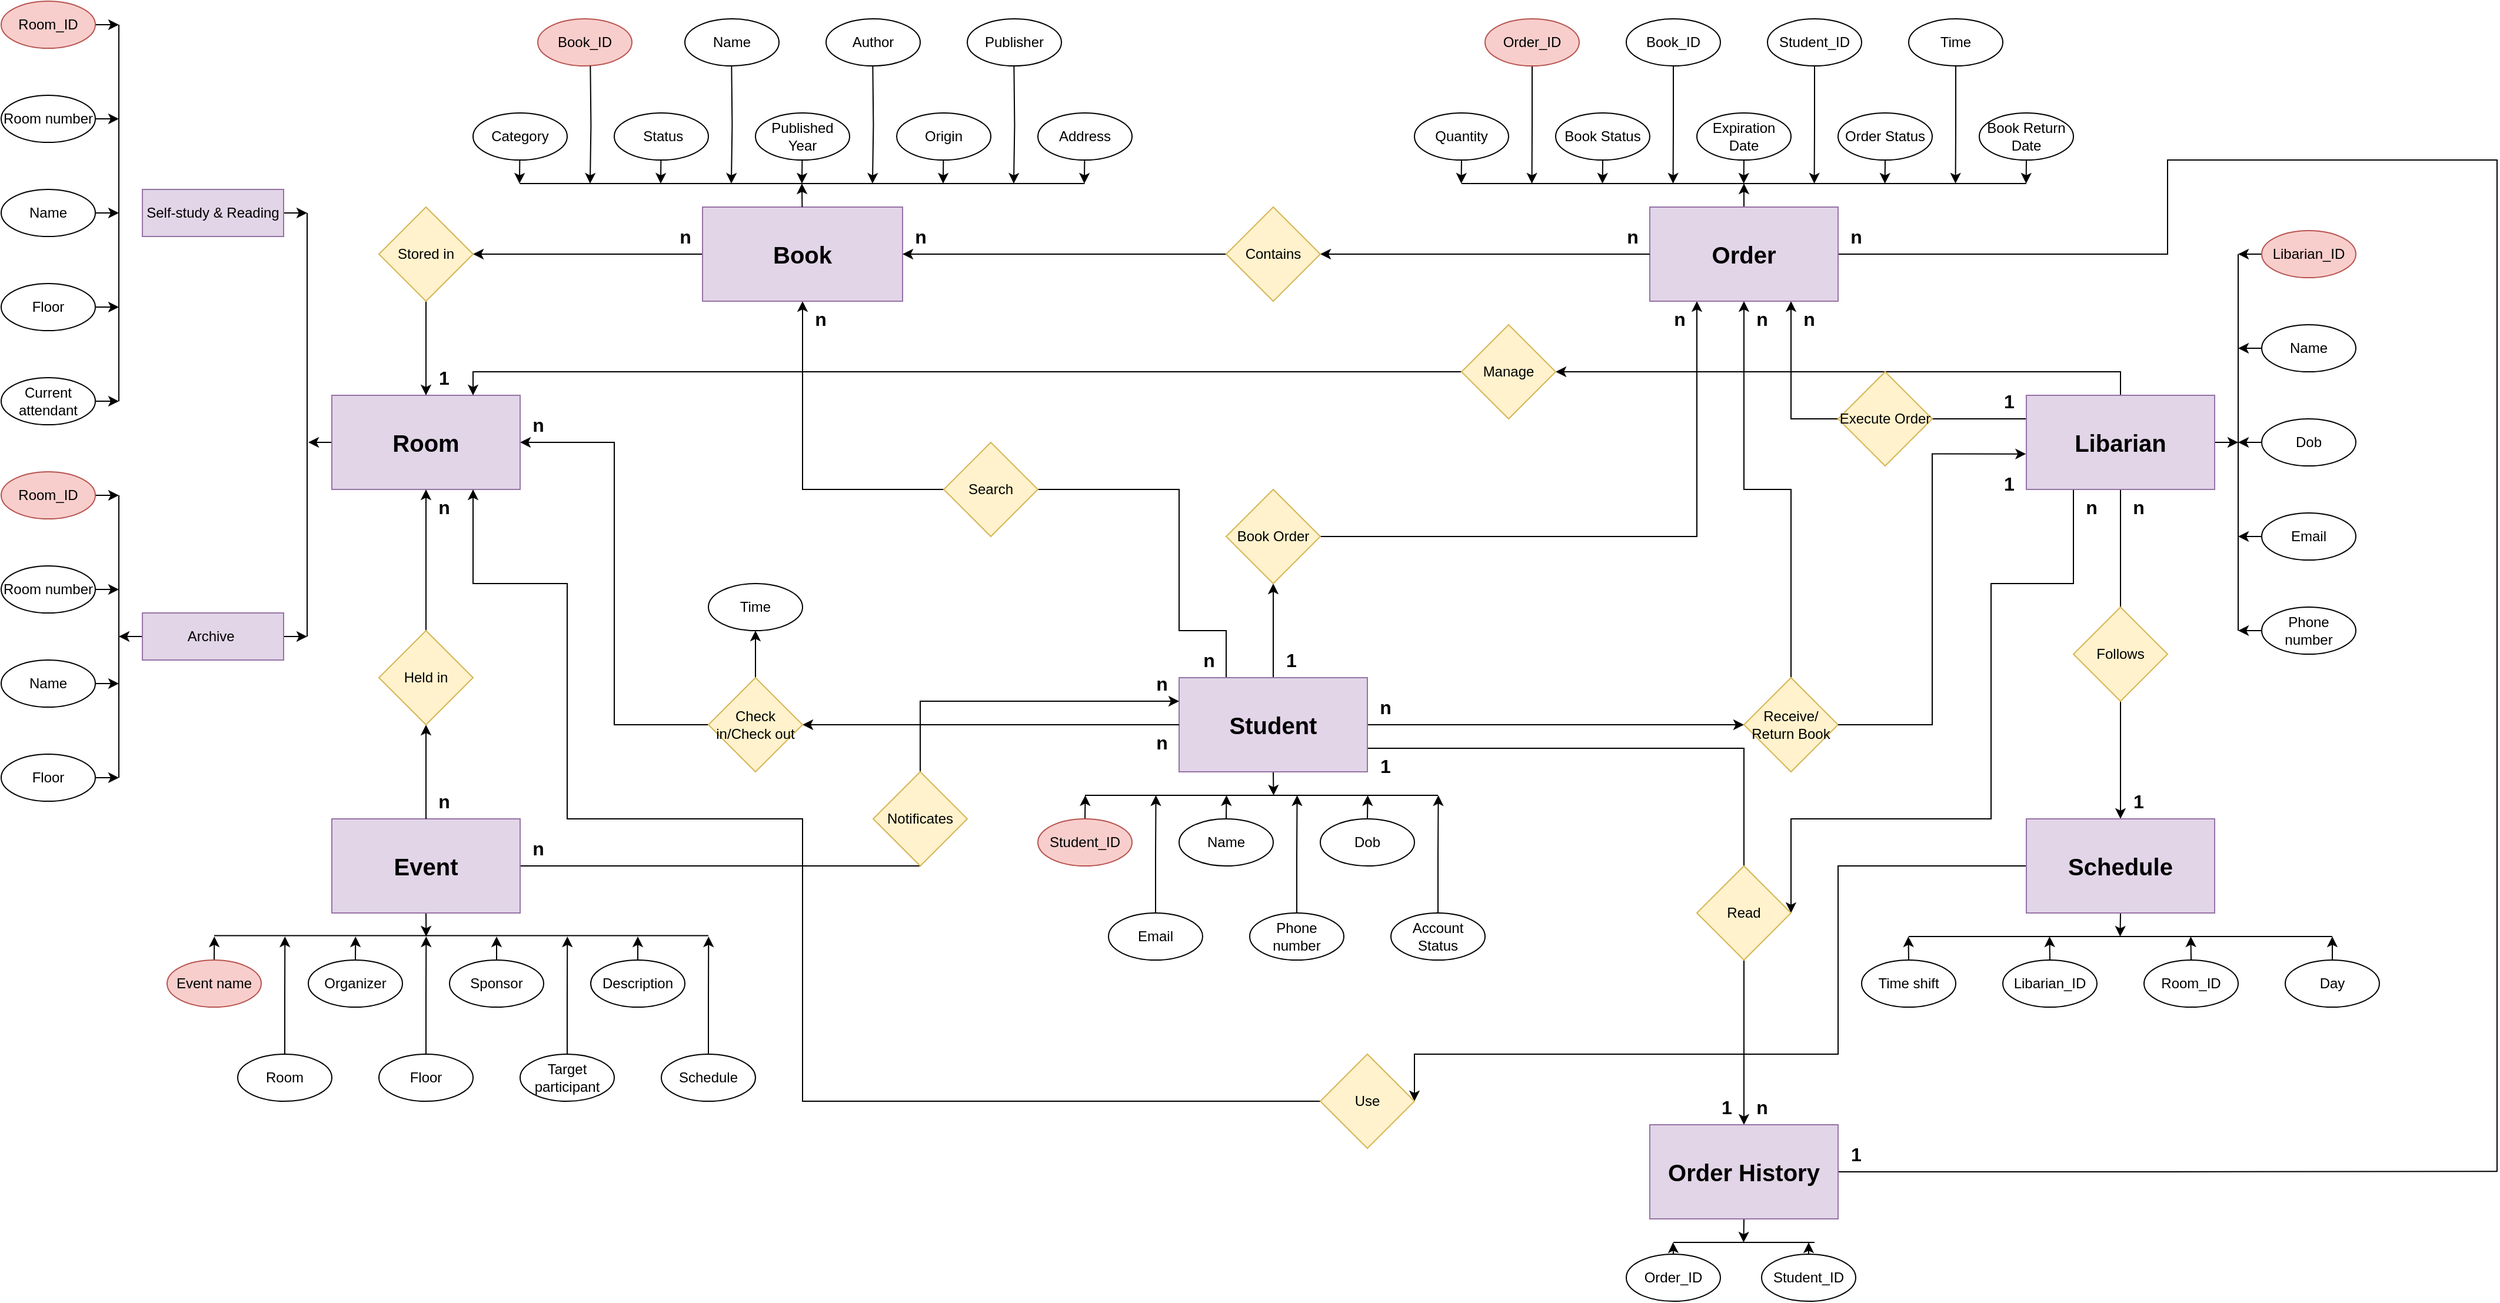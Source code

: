 <mxfile version="24.3.1" type="github">
  <diagram id="R2lEEEUBdFMjLlhIrx00" name="Page-1">
    <mxGraphModel dx="1885" dy="1611" grid="1" gridSize="10" guides="1" tooltips="1" connect="1" arrows="1" fold="1" page="1" pageScale="1" pageWidth="850" pageHeight="1100" math="0" shadow="0" extFonts="Permanent Marker^https://fonts.googleapis.com/css?family=Permanent+Marker">
      <root>
        <mxCell id="0" />
        <mxCell id="1" parent="0" />
        <mxCell id="fHZ4egSgoJ2Gnob8rH2M-85" style="edgeStyle=orthogonalEdgeStyle;rounded=0;orthogonalLoop=1;jettySize=auto;html=1;exitX=0;exitY=0.5;exitDx=0;exitDy=0;entryX=1;entryY=0.5;entryDx=0;entryDy=0;" parent="1" source="fHZ4egSgoJ2Gnob8rH2M-86" target="fHZ4egSgoJ2Gnob8rH2M-6" edge="1">
          <mxGeometry relative="1" as="geometry" />
        </mxCell>
        <mxCell id="nPannfwYDDtQcJ3ThzXa-50" style="edgeStyle=orthogonalEdgeStyle;rounded=0;orthogonalLoop=1;jettySize=auto;html=1;exitX=0.5;exitY=1;exitDx=0;exitDy=0;" parent="1" source="fHZ4egSgoJ2Gnob8rH2M-2" edge="1">
          <mxGeometry relative="1" as="geometry">
            <mxPoint x="240.286" y="540.0" as="targetPoint" />
          </mxGeometry>
        </mxCell>
        <mxCell id="nPannfwYDDtQcJ3ThzXa-118" style="edgeStyle=orthogonalEdgeStyle;rounded=0;orthogonalLoop=1;jettySize=auto;html=1;exitX=0.5;exitY=0;exitDx=0;exitDy=0;entryX=0.5;entryY=1;entryDx=0;entryDy=0;" parent="1" source="fHZ4egSgoJ2Gnob8rH2M-2" target="fHZ4egSgoJ2Gnob8rH2M-61" edge="1">
          <mxGeometry relative="1" as="geometry" />
        </mxCell>
        <mxCell id="nPannfwYDDtQcJ3ThzXa-122" style="edgeStyle=orthogonalEdgeStyle;rounded=0;orthogonalLoop=1;jettySize=auto;html=1;exitX=1;exitY=0.5;exitDx=0;exitDy=0;entryX=0;entryY=0.5;entryDx=0;entryDy=0;" parent="1" source="fHZ4egSgoJ2Gnob8rH2M-2" target="fHZ4egSgoJ2Gnob8rH2M-80" edge="1">
          <mxGeometry relative="1" as="geometry" />
        </mxCell>
        <mxCell id="nPannfwYDDtQcJ3ThzXa-128" style="edgeStyle=orthogonalEdgeStyle;rounded=0;orthogonalLoop=1;jettySize=auto;html=1;exitX=0.25;exitY=0;exitDx=0;exitDy=0;entryX=0.5;entryY=1;entryDx=0;entryDy=0;" parent="1" source="fHZ4egSgoJ2Gnob8rH2M-2" target="fHZ4egSgoJ2Gnob8rH2M-3" edge="1">
          <mxGeometry relative="1" as="geometry">
            <Array as="points">
              <mxPoint x="200" y="400" />
              <mxPoint x="160" y="400" />
              <mxPoint x="160" y="280" />
              <mxPoint x="-160" y="280" />
            </Array>
          </mxGeometry>
        </mxCell>
        <mxCell id="nPannfwYDDtQcJ3ThzXa-148" style="edgeStyle=orthogonalEdgeStyle;rounded=0;orthogonalLoop=1;jettySize=auto;html=1;exitX=1;exitY=0.75;exitDx=0;exitDy=0;entryX=0.5;entryY=0;entryDx=0;entryDy=0;" parent="1" source="fHZ4egSgoJ2Gnob8rH2M-2" target="nPannfwYDDtQcJ3ThzXa-130" edge="1">
          <mxGeometry relative="1" as="geometry" />
        </mxCell>
        <mxCell id="fHZ4egSgoJ2Gnob8rH2M-2" value="&lt;b&gt;&lt;font style=&quot;font-size: 20px;&quot;&gt;Student&lt;/font&gt;&lt;/b&gt;" style="rounded=0;whiteSpace=wrap;html=1;fillColor=#e1d5e7;strokeColor=#9673a6;" parent="1" vertex="1">
          <mxGeometry x="160" y="440" width="160" height="80" as="geometry" />
        </mxCell>
        <mxCell id="nPannfwYDDtQcJ3ThzXa-74" style="edgeStyle=orthogonalEdgeStyle;rounded=0;orthogonalLoop=1;jettySize=auto;html=1;exitX=0;exitY=0.5;exitDx=0;exitDy=0;entryX=1;entryY=0.5;entryDx=0;entryDy=0;" parent="1" source="fHZ4egSgoJ2Gnob8rH2M-3" target="fHZ4egSgoJ2Gnob8rH2M-96" edge="1">
          <mxGeometry relative="1" as="geometry" />
        </mxCell>
        <mxCell id="fHZ4egSgoJ2Gnob8rH2M-3" value="&lt;font style=&quot;font-size: 20px;&quot;&gt;&lt;b&gt;Book&lt;/b&gt;&lt;/font&gt;" style="rounded=0;whiteSpace=wrap;html=1;fillColor=#e1d5e7;strokeColor=#9673a6;" parent="1" vertex="1">
          <mxGeometry x="-245" y="40" width="170" height="80" as="geometry" />
        </mxCell>
        <mxCell id="nPannfwYDDtQcJ3ThzXa-51" style="edgeStyle=orthogonalEdgeStyle;rounded=0;orthogonalLoop=1;jettySize=auto;html=1;exitX=0;exitY=0.25;exitDx=0;exitDy=0;entryX=0.75;entryY=1;entryDx=0;entryDy=0;" parent="1" source="fHZ4egSgoJ2Gnob8rH2M-4" target="fHZ4egSgoJ2Gnob8rH2M-63" edge="1">
          <mxGeometry relative="1" as="geometry" />
        </mxCell>
        <mxCell id="nPannfwYDDtQcJ3ThzXa-60" style="edgeStyle=orthogonalEdgeStyle;rounded=0;orthogonalLoop=1;jettySize=auto;html=1;exitX=1;exitY=0.5;exitDx=0;exitDy=0;" parent="1" source="fHZ4egSgoJ2Gnob8rH2M-4" edge="1">
          <mxGeometry relative="1" as="geometry">
            <mxPoint x="1060" y="240.333" as="targetPoint" />
          </mxGeometry>
        </mxCell>
        <mxCell id="nPannfwYDDtQcJ3ThzXa-61" style="edgeStyle=orthogonalEdgeStyle;rounded=0;orthogonalLoop=1;jettySize=auto;html=1;exitX=0.5;exitY=1;exitDx=0;exitDy=0;entryX=0.5;entryY=0;entryDx=0;entryDy=0;" parent="1" source="fHZ4egSgoJ2Gnob8rH2M-4" target="fHZ4egSgoJ2Gnob8rH2M-45" edge="1">
          <mxGeometry relative="1" as="geometry" />
        </mxCell>
        <mxCell id="nPannfwYDDtQcJ3ThzXa-149" style="edgeStyle=orthogonalEdgeStyle;rounded=0;orthogonalLoop=1;jettySize=auto;html=1;exitX=0.25;exitY=1;exitDx=0;exitDy=0;entryX=1;entryY=0.5;entryDx=0;entryDy=0;" parent="1" source="fHZ4egSgoJ2Gnob8rH2M-4" target="nPannfwYDDtQcJ3ThzXa-140" edge="1">
          <mxGeometry relative="1" as="geometry">
            <Array as="points">
              <mxPoint x="920" y="360" />
              <mxPoint x="850" y="360" />
              <mxPoint x="850" y="560" />
              <mxPoint x="680" y="560" />
            </Array>
          </mxGeometry>
        </mxCell>
        <mxCell id="SuDXE0bsGYJkUEQpSy4k-29" style="edgeStyle=orthogonalEdgeStyle;rounded=0;orthogonalLoop=1;jettySize=auto;html=1;exitX=0.5;exitY=0;exitDx=0;exitDy=0;entryX=1;entryY=0.5;entryDx=0;entryDy=0;" edge="1" parent="1" source="fHZ4egSgoJ2Gnob8rH2M-4" target="SuDXE0bsGYJkUEQpSy4k-24">
          <mxGeometry relative="1" as="geometry" />
        </mxCell>
        <mxCell id="fHZ4egSgoJ2Gnob8rH2M-4" value="&lt;b&gt;&lt;font style=&quot;font-size: 20px;&quot;&gt;Libarian&lt;/font&gt;&lt;/b&gt;" style="rounded=0;whiteSpace=wrap;html=1;fillColor=#e1d5e7;strokeColor=#9673a6;" parent="1" vertex="1">
          <mxGeometry x="880" y="200" width="160" height="80" as="geometry" />
        </mxCell>
        <mxCell id="nPannfwYDDtQcJ3ThzXa-81" style="edgeStyle=orthogonalEdgeStyle;rounded=0;orthogonalLoop=1;jettySize=auto;html=1;exitX=0;exitY=0.5;exitDx=0;exitDy=0;" parent="1" source="fHZ4egSgoJ2Gnob8rH2M-6" edge="1">
          <mxGeometry relative="1" as="geometry">
            <mxPoint x="-580" y="240" as="targetPoint" />
          </mxGeometry>
        </mxCell>
        <mxCell id="fHZ4egSgoJ2Gnob8rH2M-6" value="&lt;b&gt;&lt;font style=&quot;font-size: 20px;&quot;&gt;Room&lt;/font&gt;&lt;/b&gt;" style="rounded=0;whiteSpace=wrap;html=1;fillColor=#e1d5e7;strokeColor=#9673a6;" parent="1" vertex="1">
          <mxGeometry x="-560" y="200" width="160" height="80" as="geometry" />
        </mxCell>
        <mxCell id="nPannfwYDDtQcJ3ThzXa-49" style="edgeStyle=orthogonalEdgeStyle;rounded=0;orthogonalLoop=1;jettySize=auto;html=1;exitX=0.5;exitY=0;exitDx=0;exitDy=0;" parent="1" source="fHZ4egSgoJ2Gnob8rH2M-7" edge="1">
          <mxGeometry relative="1" as="geometry">
            <mxPoint x="80.286" y="540.0" as="targetPoint" />
          </mxGeometry>
        </mxCell>
        <mxCell id="fHZ4egSgoJ2Gnob8rH2M-7" value="Student_ID" style="ellipse;whiteSpace=wrap;html=1;fillColor=#f8cecc;strokeColor=#b85450;" parent="1" vertex="1">
          <mxGeometry x="40" y="560" width="80" height="40" as="geometry" />
        </mxCell>
        <mxCell id="nPannfwYDDtQcJ3ThzXa-47" style="edgeStyle=orthogonalEdgeStyle;rounded=0;orthogonalLoop=1;jettySize=auto;html=1;exitX=0.5;exitY=0;exitDx=0;exitDy=0;" parent="1" source="fHZ4egSgoJ2Gnob8rH2M-8" edge="1">
          <mxGeometry relative="1" as="geometry">
            <mxPoint x="200.286" y="540.0" as="targetPoint" />
          </mxGeometry>
        </mxCell>
        <mxCell id="fHZ4egSgoJ2Gnob8rH2M-8" value="Name" style="ellipse;whiteSpace=wrap;html=1;" parent="1" vertex="1">
          <mxGeometry x="160" y="560" width="80" height="40" as="geometry" />
        </mxCell>
        <mxCell id="nPannfwYDDtQcJ3ThzXa-53" style="edgeStyle=orthogonalEdgeStyle;rounded=0;orthogonalLoop=1;jettySize=auto;html=1;exitX=0;exitY=0.5;exitDx=0;exitDy=0;" parent="1" edge="1">
          <mxGeometry relative="1" as="geometry">
            <mxPoint x="1060" y="80.333" as="targetPoint" />
            <mxPoint x="1080.0" y="80" as="sourcePoint" />
          </mxGeometry>
        </mxCell>
        <mxCell id="fHZ4egSgoJ2Gnob8rH2M-9" value="Libarian_ID" style="ellipse;whiteSpace=wrap;html=1;fillColor=#f8cecc;strokeColor=#b85450;" parent="1" vertex="1">
          <mxGeometry x="1080" y="60" width="80" height="40" as="geometry" />
        </mxCell>
        <mxCell id="nPannfwYDDtQcJ3ThzXa-46" style="edgeStyle=orthogonalEdgeStyle;rounded=0;orthogonalLoop=1;jettySize=auto;html=1;exitX=0.5;exitY=0;exitDx=0;exitDy=0;" parent="1" source="fHZ4egSgoJ2Gnob8rH2M-10" edge="1">
          <mxGeometry relative="1" as="geometry">
            <mxPoint x="260.286" y="540.0" as="targetPoint" />
          </mxGeometry>
        </mxCell>
        <mxCell id="fHZ4egSgoJ2Gnob8rH2M-10" value="Phone number" style="ellipse;whiteSpace=wrap;html=1;" parent="1" vertex="1">
          <mxGeometry x="220" y="640" width="80" height="40" as="geometry" />
        </mxCell>
        <mxCell id="nPannfwYDDtQcJ3ThzXa-45" style="edgeStyle=orthogonalEdgeStyle;rounded=0;orthogonalLoop=1;jettySize=auto;html=1;exitX=0.5;exitY=0;exitDx=0;exitDy=0;" parent="1" source="fHZ4egSgoJ2Gnob8rH2M-11" edge="1">
          <mxGeometry relative="1" as="geometry">
            <mxPoint x="140.286" y="540.0" as="targetPoint" />
          </mxGeometry>
        </mxCell>
        <mxCell id="fHZ4egSgoJ2Gnob8rH2M-11" value="Email" style="ellipse;whiteSpace=wrap;html=1;" parent="1" vertex="1">
          <mxGeometry x="100" y="640" width="80" height="40" as="geometry" />
        </mxCell>
        <mxCell id="nPannfwYDDtQcJ3ThzXa-48" style="edgeStyle=orthogonalEdgeStyle;rounded=0;orthogonalLoop=1;jettySize=auto;html=1;exitX=0.5;exitY=0;exitDx=0;exitDy=0;" parent="1" source="fHZ4egSgoJ2Gnob8rH2M-12" edge="1">
          <mxGeometry relative="1" as="geometry">
            <mxPoint x="320.286" y="540.0" as="targetPoint" />
          </mxGeometry>
        </mxCell>
        <mxCell id="fHZ4egSgoJ2Gnob8rH2M-12" value="Dob" style="ellipse;whiteSpace=wrap;html=1;" parent="1" vertex="1">
          <mxGeometry x="280" y="560" width="80" height="40" as="geometry" />
        </mxCell>
        <mxCell id="nPannfwYDDtQcJ3ThzXa-44" style="edgeStyle=orthogonalEdgeStyle;rounded=0;orthogonalLoop=1;jettySize=auto;html=1;exitX=0.5;exitY=0;exitDx=0;exitDy=0;" parent="1" source="fHZ4egSgoJ2Gnob8rH2M-13" edge="1">
          <mxGeometry relative="1" as="geometry">
            <mxPoint x="380.286" y="540.0" as="targetPoint" />
          </mxGeometry>
        </mxCell>
        <mxCell id="fHZ4egSgoJ2Gnob8rH2M-13" value="Account Status" style="ellipse;whiteSpace=wrap;html=1;" parent="1" vertex="1">
          <mxGeometry x="340" y="640" width="80" height="40" as="geometry" />
        </mxCell>
        <mxCell id="fHZ4egSgoJ2Gnob8rH2M-14" value="Book_ID" style="ellipse;whiteSpace=wrap;html=1;fillColor=#f8cecc;strokeColor=#b85450;" parent="1" vertex="1">
          <mxGeometry x="-385" y="-120" width="80" height="40" as="geometry" />
        </mxCell>
        <mxCell id="fHZ4egSgoJ2Gnob8rH2M-15" value="Name" style="ellipse;whiteSpace=wrap;html=1;" parent="1" vertex="1">
          <mxGeometry x="-260" y="-120" width="80" height="40" as="geometry" />
        </mxCell>
        <mxCell id="fHZ4egSgoJ2Gnob8rH2M-16" value="Origin" style="ellipse;whiteSpace=wrap;html=1;" parent="1" vertex="1">
          <mxGeometry x="-80" y="-40" width="80" height="40" as="geometry" />
        </mxCell>
        <mxCell id="fHZ4egSgoJ2Gnob8rH2M-17" value="Publisher" style="ellipse;whiteSpace=wrap;html=1;" parent="1" vertex="1">
          <mxGeometry x="-20" y="-120" width="80" height="40" as="geometry" />
        </mxCell>
        <mxCell id="fHZ4egSgoJ2Gnob8rH2M-18" value="Author" style="ellipse;whiteSpace=wrap;html=1;" parent="1" vertex="1">
          <mxGeometry x="-140" y="-120" width="80" height="40" as="geometry" />
        </mxCell>
        <mxCell id="fHZ4egSgoJ2Gnob8rH2M-19" value="&amp;nbsp;Status" style="ellipse;whiteSpace=wrap;html=1;" parent="1" vertex="1">
          <mxGeometry x="-320" y="-40" width="80" height="40" as="geometry" />
        </mxCell>
        <mxCell id="fHZ4egSgoJ2Gnob8rH2M-32" value="Published Year" style="ellipse;whiteSpace=wrap;html=1;" parent="1" vertex="1">
          <mxGeometry x="-200" y="-40" width="80" height="40" as="geometry" />
        </mxCell>
        <mxCell id="fHZ4egSgoJ2Gnob8rH2M-33" value="Category" style="ellipse;whiteSpace=wrap;html=1;" parent="1" vertex="1">
          <mxGeometry x="-440" y="-40" width="80" height="40" as="geometry" />
        </mxCell>
        <mxCell id="nPannfwYDDtQcJ3ThzXa-80" style="edgeStyle=orthogonalEdgeStyle;rounded=0;orthogonalLoop=1;jettySize=auto;html=1;exitX=1;exitY=0.5;exitDx=0;exitDy=0;" parent="1" source="fHZ4egSgoJ2Gnob8rH2M-35" edge="1">
          <mxGeometry relative="1" as="geometry">
            <mxPoint x="-741" y="-115" as="targetPoint" />
          </mxGeometry>
        </mxCell>
        <mxCell id="fHZ4egSgoJ2Gnob8rH2M-35" value="Room_ID" style="ellipse;whiteSpace=wrap;html=1;fillColor=#f8cecc;strokeColor=#b85450;" parent="1" vertex="1">
          <mxGeometry x="-841" y="-135" width="80" height="40" as="geometry" />
        </mxCell>
        <mxCell id="nPannfwYDDtQcJ3ThzXa-77" style="edgeStyle=orthogonalEdgeStyle;rounded=0;orthogonalLoop=1;jettySize=auto;html=1;exitX=1;exitY=0.5;exitDx=0;exitDy=0;" parent="1" source="fHZ4egSgoJ2Gnob8rH2M-36" edge="1">
          <mxGeometry relative="1" as="geometry">
            <mxPoint x="-741" y="125" as="targetPoint" />
          </mxGeometry>
        </mxCell>
        <mxCell id="fHZ4egSgoJ2Gnob8rH2M-36" value="Floor" style="ellipse;whiteSpace=wrap;html=1;" parent="1" vertex="1">
          <mxGeometry x="-841" y="105" width="80" height="40" as="geometry" />
        </mxCell>
        <mxCell id="nPannfwYDDtQcJ3ThzXa-78" style="edgeStyle=orthogonalEdgeStyle;rounded=0;orthogonalLoop=1;jettySize=auto;html=1;exitX=1;exitY=0.5;exitDx=0;exitDy=0;" parent="1" source="fHZ4egSgoJ2Gnob8rH2M-37" edge="1">
          <mxGeometry relative="1" as="geometry">
            <mxPoint x="-741" y="45" as="targetPoint" />
          </mxGeometry>
        </mxCell>
        <mxCell id="fHZ4egSgoJ2Gnob8rH2M-37" value="Name" style="ellipse;whiteSpace=wrap;html=1;" parent="1" vertex="1">
          <mxGeometry x="-841" y="25" width="80" height="40" as="geometry" />
        </mxCell>
        <mxCell id="nPannfwYDDtQcJ3ThzXa-79" style="edgeStyle=orthogonalEdgeStyle;rounded=0;orthogonalLoop=1;jettySize=auto;html=1;exitX=1;exitY=0.5;exitDx=0;exitDy=0;" parent="1" source="fHZ4egSgoJ2Gnob8rH2M-38" edge="1">
          <mxGeometry relative="1" as="geometry">
            <mxPoint x="-741" y="-35" as="targetPoint" />
          </mxGeometry>
        </mxCell>
        <mxCell id="fHZ4egSgoJ2Gnob8rH2M-38" value="Room number" style="ellipse;whiteSpace=wrap;html=1;" parent="1" vertex="1">
          <mxGeometry x="-841" y="-55" width="80" height="40" as="geometry" />
        </mxCell>
        <mxCell id="nPannfwYDDtQcJ3ThzXa-57" style="edgeStyle=orthogonalEdgeStyle;rounded=0;orthogonalLoop=1;jettySize=auto;html=1;exitX=0;exitY=0.5;exitDx=0;exitDy=0;" parent="1" source="fHZ4egSgoJ2Gnob8rH2M-40" edge="1">
          <mxGeometry relative="1" as="geometry">
            <mxPoint x="1060" y="400.333" as="targetPoint" />
          </mxGeometry>
        </mxCell>
        <mxCell id="fHZ4egSgoJ2Gnob8rH2M-40" value="Phone number" style="ellipse;whiteSpace=wrap;html=1;" parent="1" vertex="1">
          <mxGeometry x="1080" y="380" width="80" height="40" as="geometry" />
        </mxCell>
        <mxCell id="nPannfwYDDtQcJ3ThzXa-56" style="edgeStyle=orthogonalEdgeStyle;rounded=0;orthogonalLoop=1;jettySize=auto;html=1;exitX=0;exitY=0.5;exitDx=0;exitDy=0;" parent="1" source="fHZ4egSgoJ2Gnob8rH2M-41" edge="1">
          <mxGeometry relative="1" as="geometry">
            <mxPoint x="1060" y="320.333" as="targetPoint" />
          </mxGeometry>
        </mxCell>
        <mxCell id="fHZ4egSgoJ2Gnob8rH2M-41" value="Email" style="ellipse;whiteSpace=wrap;html=1;" parent="1" vertex="1">
          <mxGeometry x="1080" y="300" width="80" height="40" as="geometry" />
        </mxCell>
        <mxCell id="nPannfwYDDtQcJ3ThzXa-54" style="edgeStyle=orthogonalEdgeStyle;rounded=0;orthogonalLoop=1;jettySize=auto;html=1;exitX=0;exitY=0.5;exitDx=0;exitDy=0;" parent="1" source="fHZ4egSgoJ2Gnob8rH2M-42" edge="1">
          <mxGeometry relative="1" as="geometry">
            <mxPoint x="1060" y="160.333" as="targetPoint" />
          </mxGeometry>
        </mxCell>
        <mxCell id="fHZ4egSgoJ2Gnob8rH2M-42" value="Name" style="ellipse;whiteSpace=wrap;html=1;" parent="1" vertex="1">
          <mxGeometry x="1080" y="140" width="80" height="40" as="geometry" />
        </mxCell>
        <mxCell id="nPannfwYDDtQcJ3ThzXa-55" style="edgeStyle=orthogonalEdgeStyle;rounded=0;orthogonalLoop=1;jettySize=auto;html=1;exitX=0;exitY=0.5;exitDx=0;exitDy=0;" parent="1" source="fHZ4egSgoJ2Gnob8rH2M-43" edge="1">
          <mxGeometry relative="1" as="geometry">
            <mxPoint x="1060" y="240.333" as="targetPoint" />
          </mxGeometry>
        </mxCell>
        <mxCell id="fHZ4egSgoJ2Gnob8rH2M-43" value="Dob" style="ellipse;whiteSpace=wrap;html=1;" parent="1" vertex="1">
          <mxGeometry x="1080" y="220" width="80" height="40" as="geometry" />
        </mxCell>
        <mxCell id="nPannfwYDDtQcJ3ThzXa-68" style="edgeStyle=orthogonalEdgeStyle;rounded=0;orthogonalLoop=1;jettySize=auto;html=1;exitX=0.5;exitY=1;exitDx=0;exitDy=0;" parent="1" source="fHZ4egSgoJ2Gnob8rH2M-45" edge="1">
          <mxGeometry relative="1" as="geometry">
            <mxPoint x="959.706" y="660" as="targetPoint" />
          </mxGeometry>
        </mxCell>
        <mxCell id="SuDXE0bsGYJkUEQpSy4k-39" style="edgeStyle=orthogonalEdgeStyle;rounded=0;orthogonalLoop=1;jettySize=auto;html=1;exitX=0;exitY=0.5;exitDx=0;exitDy=0;entryX=1;entryY=0.5;entryDx=0;entryDy=0;" edge="1" parent="1" source="fHZ4egSgoJ2Gnob8rH2M-45" target="SuDXE0bsGYJkUEQpSy4k-37">
          <mxGeometry relative="1" as="geometry">
            <mxPoint x="400" y="800" as="targetPoint" />
            <Array as="points">
              <mxPoint x="720" y="600" />
              <mxPoint x="720" y="760" />
              <mxPoint x="360" y="760" />
            </Array>
          </mxGeometry>
        </mxCell>
        <mxCell id="fHZ4egSgoJ2Gnob8rH2M-45" value="&lt;font style=&quot;font-size: 20px;&quot;&gt;&lt;b&gt;Schedule&lt;/b&gt;&lt;/font&gt;" style="rounded=0;whiteSpace=wrap;html=1;fillColor=#e1d5e7;strokeColor=#9673a6;" parent="1" vertex="1">
          <mxGeometry x="880" y="560" width="160" height="80" as="geometry" />
        </mxCell>
        <mxCell id="nPannfwYDDtQcJ3ThzXa-65" style="edgeStyle=orthogonalEdgeStyle;rounded=0;orthogonalLoop=1;jettySize=auto;html=1;exitX=0.5;exitY=0;exitDx=0;exitDy=0;" parent="1" source="fHZ4egSgoJ2Gnob8rH2M-46" edge="1">
          <mxGeometry relative="1" as="geometry">
            <mxPoint x="1019.706" y="660" as="targetPoint" />
          </mxGeometry>
        </mxCell>
        <mxCell id="fHZ4egSgoJ2Gnob8rH2M-46" value="Room_ID" style="ellipse;whiteSpace=wrap;html=1;" parent="1" vertex="1">
          <mxGeometry x="980" y="680" width="80" height="40" as="geometry" />
        </mxCell>
        <mxCell id="nPannfwYDDtQcJ3ThzXa-66" style="edgeStyle=orthogonalEdgeStyle;rounded=0;orthogonalLoop=1;jettySize=auto;html=1;exitX=0.5;exitY=0;exitDx=0;exitDy=0;" parent="1" source="fHZ4egSgoJ2Gnob8rH2M-47" edge="1">
          <mxGeometry relative="1" as="geometry">
            <mxPoint x="899.706" y="660" as="targetPoint" />
          </mxGeometry>
        </mxCell>
        <mxCell id="fHZ4egSgoJ2Gnob8rH2M-47" value="Libarian_ID" style="ellipse;whiteSpace=wrap;html=1;" parent="1" vertex="1">
          <mxGeometry x="860" y="680" width="80" height="40" as="geometry" />
        </mxCell>
        <mxCell id="nPannfwYDDtQcJ3ThzXa-67" style="edgeStyle=orthogonalEdgeStyle;rounded=0;orthogonalLoop=1;jettySize=auto;html=1;exitX=0.5;exitY=0;exitDx=0;exitDy=0;" parent="1" source="fHZ4egSgoJ2Gnob8rH2M-48" edge="1">
          <mxGeometry relative="1" as="geometry">
            <mxPoint x="779.706" y="660" as="targetPoint" />
          </mxGeometry>
        </mxCell>
        <mxCell id="fHZ4egSgoJ2Gnob8rH2M-48" value="Time shift" style="ellipse;whiteSpace=wrap;html=1;" parent="1" vertex="1">
          <mxGeometry x="740" y="680" width="80" height="40" as="geometry" />
        </mxCell>
        <mxCell id="fHZ4egSgoJ2Gnob8rH2M-82" style="edgeStyle=orthogonalEdgeStyle;rounded=0;orthogonalLoop=1;jettySize=auto;html=1;exitX=0.5;exitY=0;exitDx=0;exitDy=0;entryX=0.5;entryY=1;entryDx=0;entryDy=0;" parent="1" source="fHZ4egSgoJ2Gnob8rH2M-83" target="fHZ4egSgoJ2Gnob8rH2M-6" edge="1">
          <mxGeometry relative="1" as="geometry" />
        </mxCell>
        <mxCell id="nPannfwYDDtQcJ3ThzXa-11" style="edgeStyle=orthogonalEdgeStyle;rounded=0;orthogonalLoop=1;jettySize=auto;html=1;exitX=1;exitY=0.5;exitDx=0;exitDy=0;entryX=0;entryY=0.75;entryDx=0;entryDy=0;" parent="1" edge="1">
          <mxGeometry relative="1" as="geometry">
            <mxPoint x="-400" y="560" as="sourcePoint" />
            <mxPoint x="160" y="460" as="targetPoint" />
            <Array as="points">
              <mxPoint x="-60" y="600" />
              <mxPoint x="-60" y="460" />
            </Array>
          </mxGeometry>
        </mxCell>
        <mxCell id="nPannfwYDDtQcJ3ThzXa-92" style="edgeStyle=orthogonalEdgeStyle;rounded=0;orthogonalLoop=1;jettySize=auto;html=1;exitX=0.5;exitY=1;exitDx=0;exitDy=0;" parent="1" source="fHZ4egSgoJ2Gnob8rH2M-50" edge="1">
          <mxGeometry relative="1" as="geometry">
            <mxPoint x="-479.857" y="660" as="targetPoint" />
          </mxGeometry>
        </mxCell>
        <mxCell id="fHZ4egSgoJ2Gnob8rH2M-50" value="&lt;b&gt;&lt;font style=&quot;font-size: 20px;&quot;&gt;Event&lt;/font&gt;&lt;/b&gt;" style="rounded=0;whiteSpace=wrap;html=1;fillColor=#e1d5e7;strokeColor=#9673a6;" parent="1" vertex="1">
          <mxGeometry x="-560" y="560" width="160" height="80" as="geometry" />
        </mxCell>
        <mxCell id="nPannfwYDDtQcJ3ThzXa-88" style="edgeStyle=orthogonalEdgeStyle;rounded=0;orthogonalLoop=1;jettySize=auto;html=1;exitX=0.5;exitY=0;exitDx=0;exitDy=0;" parent="1" source="fHZ4egSgoJ2Gnob8rH2M-51" edge="1">
          <mxGeometry relative="1" as="geometry">
            <mxPoint x="-659.857" y="660" as="targetPoint" />
          </mxGeometry>
        </mxCell>
        <mxCell id="fHZ4egSgoJ2Gnob8rH2M-51" value="Event name" style="ellipse;whiteSpace=wrap;html=1;fillColor=#f8cecc;strokeColor=#b85450;" parent="1" vertex="1">
          <mxGeometry x="-700" y="680" width="80" height="40" as="geometry" />
        </mxCell>
        <mxCell id="nPannfwYDDtQcJ3ThzXa-87" style="edgeStyle=orthogonalEdgeStyle;rounded=0;orthogonalLoop=1;jettySize=auto;html=1;exitX=0.5;exitY=0;exitDx=0;exitDy=0;" parent="1" source="fHZ4egSgoJ2Gnob8rH2M-52" edge="1">
          <mxGeometry relative="1" as="geometry">
            <mxPoint x="-599.857" y="660" as="targetPoint" />
          </mxGeometry>
        </mxCell>
        <mxCell id="fHZ4egSgoJ2Gnob8rH2M-52" value="Room" style="ellipse;whiteSpace=wrap;html=1;" parent="1" vertex="1">
          <mxGeometry x="-640" y="760" width="80" height="40" as="geometry" />
        </mxCell>
        <mxCell id="nPannfwYDDtQcJ3ThzXa-90" style="edgeStyle=orthogonalEdgeStyle;rounded=0;orthogonalLoop=1;jettySize=auto;html=1;exitX=0.5;exitY=0;exitDx=0;exitDy=0;" parent="1" source="fHZ4egSgoJ2Gnob8rH2M-53" edge="1">
          <mxGeometry relative="1" as="geometry">
            <mxPoint x="-420" y="660" as="targetPoint" />
          </mxGeometry>
        </mxCell>
        <mxCell id="fHZ4egSgoJ2Gnob8rH2M-53" value="Sponsor" style="ellipse;whiteSpace=wrap;html=1;" parent="1" vertex="1">
          <mxGeometry x="-460" y="680" width="80" height="40" as="geometry" />
        </mxCell>
        <mxCell id="nPannfwYDDtQcJ3ThzXa-89" style="edgeStyle=orthogonalEdgeStyle;rounded=0;orthogonalLoop=1;jettySize=auto;html=1;exitX=0.5;exitY=0;exitDx=0;exitDy=0;" parent="1" source="fHZ4egSgoJ2Gnob8rH2M-54" edge="1">
          <mxGeometry relative="1" as="geometry">
            <mxPoint x="-539.857" y="660" as="targetPoint" />
          </mxGeometry>
        </mxCell>
        <mxCell id="fHZ4egSgoJ2Gnob8rH2M-54" value="Organizer" style="ellipse;whiteSpace=wrap;html=1;" parent="1" vertex="1">
          <mxGeometry x="-580" y="680" width="80" height="40" as="geometry" />
        </mxCell>
        <mxCell id="nPannfwYDDtQcJ3ThzXa-84" style="edgeStyle=orthogonalEdgeStyle;rounded=0;orthogonalLoop=1;jettySize=auto;html=1;exitX=0.5;exitY=0;exitDx=0;exitDy=0;" parent="1" source="fHZ4egSgoJ2Gnob8rH2M-55" edge="1">
          <mxGeometry relative="1" as="geometry">
            <mxPoint x="-239.857" y="660" as="targetPoint" />
          </mxGeometry>
        </mxCell>
        <mxCell id="fHZ4egSgoJ2Gnob8rH2M-55" value="Schedule" style="ellipse;whiteSpace=wrap;html=1;" parent="1" vertex="1">
          <mxGeometry x="-280" y="760" width="80" height="40" as="geometry" />
        </mxCell>
        <mxCell id="nPannfwYDDtQcJ3ThzXa-86" style="edgeStyle=orthogonalEdgeStyle;rounded=0;orthogonalLoop=1;jettySize=auto;html=1;exitX=0.5;exitY=0;exitDx=0;exitDy=0;" parent="1" source="fHZ4egSgoJ2Gnob8rH2M-59" edge="1">
          <mxGeometry relative="1" as="geometry">
            <mxPoint x="-479.857" y="660" as="targetPoint" />
          </mxGeometry>
        </mxCell>
        <mxCell id="fHZ4egSgoJ2Gnob8rH2M-59" value="Floor" style="ellipse;whiteSpace=wrap;html=1;" parent="1" vertex="1">
          <mxGeometry x="-520" y="760" width="80" height="40" as="geometry" />
        </mxCell>
        <mxCell id="nPannfwYDDtQcJ3ThzXa-119" style="edgeStyle=orthogonalEdgeStyle;rounded=0;orthogonalLoop=1;jettySize=auto;html=1;exitX=1;exitY=0.5;exitDx=0;exitDy=0;entryX=0.25;entryY=1;entryDx=0;entryDy=0;" parent="1" source="fHZ4egSgoJ2Gnob8rH2M-61" target="fHZ4egSgoJ2Gnob8rH2M-63" edge="1">
          <mxGeometry relative="1" as="geometry">
            <mxPoint x="600" y="170" as="targetPoint" />
          </mxGeometry>
        </mxCell>
        <mxCell id="fHZ4egSgoJ2Gnob8rH2M-61" value="Book Order" style="rhombus;whiteSpace=wrap;html=1;fillColor=#fff2cc;strokeColor=#d6b656;" parent="1" vertex="1">
          <mxGeometry x="200" y="280" width="80" height="80" as="geometry" />
        </mxCell>
        <mxCell id="fHZ4egSgoJ2Gnob8rH2M-88" style="edgeStyle=orthogonalEdgeStyle;rounded=0;orthogonalLoop=1;jettySize=auto;html=1;exitX=0;exitY=0.5;exitDx=0;exitDy=0;entryX=1;entryY=0.5;entryDx=0;entryDy=0;" parent="1" source="fHZ4egSgoJ2Gnob8rH2M-89" target="fHZ4egSgoJ2Gnob8rH2M-3" edge="1">
          <mxGeometry relative="1" as="geometry" />
        </mxCell>
        <mxCell id="nPannfwYDDtQcJ3ThzXa-41" style="edgeStyle=orthogonalEdgeStyle;rounded=0;orthogonalLoop=1;jettySize=auto;html=1;exitX=0.5;exitY=0;exitDx=0;exitDy=0;" parent="1" source="fHZ4egSgoJ2Gnob8rH2M-63" edge="1">
          <mxGeometry relative="1" as="geometry">
            <mxPoint x="640" y="20" as="targetPoint" />
          </mxGeometry>
        </mxCell>
        <mxCell id="SuDXE0bsGYJkUEQpSy4k-31" style="edgeStyle=orthogonalEdgeStyle;rounded=0;orthogonalLoop=1;jettySize=auto;html=1;exitX=1;exitY=0.5;exitDx=0;exitDy=0;endArrow=none;endFill=0;" edge="1" parent="1" source="fHZ4egSgoJ2Gnob8rH2M-63">
          <mxGeometry relative="1" as="geometry">
            <mxPoint x="1280" y="860" as="targetPoint" />
            <Array as="points">
              <mxPoint x="1000" y="80" />
              <mxPoint x="1000" />
            </Array>
          </mxGeometry>
        </mxCell>
        <mxCell id="fHZ4egSgoJ2Gnob8rH2M-63" value="&lt;b&gt;&lt;font style=&quot;font-size: 20px;&quot;&gt;Order&lt;/font&gt;&lt;/b&gt;" style="rounded=0;whiteSpace=wrap;html=1;fillColor=#e1d5e7;strokeColor=#9673a6;" parent="1" vertex="1">
          <mxGeometry x="560" y="40" width="160" height="80" as="geometry" />
        </mxCell>
        <mxCell id="nPannfwYDDtQcJ3ThzXa-16" style="edgeStyle=orthogonalEdgeStyle;rounded=0;orthogonalLoop=1;jettySize=auto;html=1;exitX=0.5;exitY=1;exitDx=0;exitDy=0;" parent="1" source="fHZ4egSgoJ2Gnob8rH2M-64" edge="1">
          <mxGeometry relative="1" as="geometry">
            <mxPoint x="459.789" y="20" as="targetPoint" />
          </mxGeometry>
        </mxCell>
        <mxCell id="fHZ4egSgoJ2Gnob8rH2M-64" value="Order_ID" style="ellipse;whiteSpace=wrap;html=1;fillColor=#f8cecc;strokeColor=#b85450;" parent="1" vertex="1">
          <mxGeometry x="420" y="-120" width="80" height="40" as="geometry" />
        </mxCell>
        <mxCell id="nPannfwYDDtQcJ3ThzXa-19" style="edgeStyle=orthogonalEdgeStyle;rounded=0;orthogonalLoop=1;jettySize=auto;html=1;exitX=0.5;exitY=1;exitDx=0;exitDy=0;" parent="1" source="fHZ4egSgoJ2Gnob8rH2M-65" edge="1">
          <mxGeometry relative="1" as="geometry">
            <mxPoint x="579.789" y="20" as="targetPoint" />
          </mxGeometry>
        </mxCell>
        <mxCell id="fHZ4egSgoJ2Gnob8rH2M-65" value="Book_ID" style="ellipse;whiteSpace=wrap;html=1;" parent="1" vertex="1">
          <mxGeometry x="540" y="-120" width="80" height="40" as="geometry" />
        </mxCell>
        <mxCell id="nPannfwYDDtQcJ3ThzXa-21" style="edgeStyle=orthogonalEdgeStyle;rounded=0;orthogonalLoop=1;jettySize=auto;html=1;exitX=0.5;exitY=1;exitDx=0;exitDy=0;" parent="1" source="fHZ4egSgoJ2Gnob8rH2M-66" edge="1">
          <mxGeometry relative="1" as="geometry">
            <mxPoint x="759.789" y="20" as="targetPoint" />
          </mxGeometry>
        </mxCell>
        <mxCell id="fHZ4egSgoJ2Gnob8rH2M-66" value="Order Status" style="ellipse;whiteSpace=wrap;html=1;" parent="1" vertex="1">
          <mxGeometry x="720" y="-40" width="80" height="40" as="geometry" />
        </mxCell>
        <mxCell id="nPannfwYDDtQcJ3ThzXa-24" style="edgeStyle=orthogonalEdgeStyle;rounded=0;orthogonalLoop=1;jettySize=auto;html=1;exitX=0.5;exitY=1;exitDx=0;exitDy=0;" parent="1" source="fHZ4egSgoJ2Gnob8rH2M-67" edge="1">
          <mxGeometry relative="1" as="geometry">
            <mxPoint x="819.789" y="20" as="targetPoint" />
          </mxGeometry>
        </mxCell>
        <mxCell id="fHZ4egSgoJ2Gnob8rH2M-67" value="Time" style="ellipse;whiteSpace=wrap;html=1;" parent="1" vertex="1">
          <mxGeometry x="780" y="-120" width="80" height="40" as="geometry" />
        </mxCell>
        <mxCell id="nPannfwYDDtQcJ3ThzXa-23" style="edgeStyle=orthogonalEdgeStyle;rounded=0;orthogonalLoop=1;jettySize=auto;html=1;exitX=0.5;exitY=1;exitDx=0;exitDy=0;" parent="1" source="fHZ4egSgoJ2Gnob8rH2M-68" edge="1">
          <mxGeometry relative="1" as="geometry">
            <mxPoint x="699.789" y="20" as="targetPoint" />
          </mxGeometry>
        </mxCell>
        <mxCell id="fHZ4egSgoJ2Gnob8rH2M-68" value="Student_ID" style="ellipse;whiteSpace=wrap;html=1;" parent="1" vertex="1">
          <mxGeometry x="660" y="-120" width="80" height="40" as="geometry" />
        </mxCell>
        <mxCell id="nPannfwYDDtQcJ3ThzXa-17" style="edgeStyle=orthogonalEdgeStyle;rounded=0;orthogonalLoop=1;jettySize=auto;html=1;exitX=0.5;exitY=1;exitDx=0;exitDy=0;" parent="1" source="fHZ4egSgoJ2Gnob8rH2M-69" edge="1">
          <mxGeometry relative="1" as="geometry">
            <mxPoint x="399.789" y="20" as="targetPoint" />
          </mxGeometry>
        </mxCell>
        <mxCell id="fHZ4egSgoJ2Gnob8rH2M-69" value="Quantity" style="ellipse;whiteSpace=wrap;html=1;" parent="1" vertex="1">
          <mxGeometry x="360" y="-40" width="80" height="40" as="geometry" />
        </mxCell>
        <mxCell id="nPannfwYDDtQcJ3ThzXa-18" style="edgeStyle=orthogonalEdgeStyle;rounded=0;orthogonalLoop=1;jettySize=auto;html=1;exitX=0.5;exitY=1;exitDx=0;exitDy=0;" parent="1" source="fHZ4egSgoJ2Gnob8rH2M-70" edge="1">
          <mxGeometry relative="1" as="geometry">
            <mxPoint x="519.789" y="20" as="targetPoint" />
          </mxGeometry>
        </mxCell>
        <mxCell id="fHZ4egSgoJ2Gnob8rH2M-70" value="Book Status" style="ellipse;whiteSpace=wrap;html=1;" parent="1" vertex="1">
          <mxGeometry x="480" y="-40" width="80" height="40" as="geometry" />
        </mxCell>
        <mxCell id="nPannfwYDDtQcJ3ThzXa-20" style="edgeStyle=orthogonalEdgeStyle;rounded=0;orthogonalLoop=1;jettySize=auto;html=1;exitX=0.5;exitY=1;exitDx=0;exitDy=0;" parent="1" source="fHZ4egSgoJ2Gnob8rH2M-71" edge="1">
          <mxGeometry relative="1" as="geometry">
            <mxPoint x="639.789" y="20" as="targetPoint" />
          </mxGeometry>
        </mxCell>
        <mxCell id="fHZ4egSgoJ2Gnob8rH2M-71" value="Expiration Date" style="ellipse;whiteSpace=wrap;html=1;" parent="1" vertex="1">
          <mxGeometry x="600" y="-40" width="80" height="40" as="geometry" />
        </mxCell>
        <mxCell id="nPannfwYDDtQcJ3ThzXa-22" style="edgeStyle=orthogonalEdgeStyle;rounded=0;orthogonalLoop=1;jettySize=auto;html=1;exitX=0.5;exitY=1;exitDx=0;exitDy=0;" parent="1" source="fHZ4egSgoJ2Gnob8rH2M-72" edge="1">
          <mxGeometry relative="1" as="geometry">
            <mxPoint x="879.789" y="20" as="targetPoint" />
          </mxGeometry>
        </mxCell>
        <mxCell id="fHZ4egSgoJ2Gnob8rH2M-72" value="Book Return Date" style="ellipse;whiteSpace=wrap;html=1;" parent="1" vertex="1">
          <mxGeometry x="840" y="-40" width="80" height="40" as="geometry" />
        </mxCell>
        <mxCell id="fHZ4egSgoJ2Gnob8rH2M-77" value="Execute Order" style="rhombus;whiteSpace=wrap;html=1;fillColor=#fff2cc;strokeColor=#d6b656;" parent="1" vertex="1">
          <mxGeometry x="720" y="180" width="80" height="80" as="geometry" />
        </mxCell>
        <mxCell id="nPannfwYDDtQcJ3ThzXa-120" style="edgeStyle=orthogonalEdgeStyle;rounded=0;orthogonalLoop=1;jettySize=auto;html=1;exitX=0.5;exitY=0;exitDx=0;exitDy=0;entryX=0.5;entryY=1;entryDx=0;entryDy=0;" parent="1" source="fHZ4egSgoJ2Gnob8rH2M-80" target="fHZ4egSgoJ2Gnob8rH2M-63" edge="1">
          <mxGeometry relative="1" as="geometry" />
        </mxCell>
        <mxCell id="fHZ4egSgoJ2Gnob8rH2M-80" value="Receive/&lt;div&gt;Return Book&lt;/div&gt;" style="rhombus;whiteSpace=wrap;html=1;fillColor=#fff2cc;strokeColor=#d6b656;" parent="1" vertex="1">
          <mxGeometry x="640" y="440" width="80" height="80" as="geometry" />
        </mxCell>
        <mxCell id="fHZ4egSgoJ2Gnob8rH2M-84" value="" style="edgeStyle=orthogonalEdgeStyle;rounded=0;orthogonalLoop=1;jettySize=auto;html=1;exitX=0.5;exitY=0;exitDx=0;exitDy=0;entryX=0.5;entryY=1;entryDx=0;entryDy=0;" parent="1" source="fHZ4egSgoJ2Gnob8rH2M-50" target="fHZ4egSgoJ2Gnob8rH2M-83" edge="1">
          <mxGeometry relative="1" as="geometry">
            <mxPoint x="-440" y="600" as="sourcePoint" />
            <mxPoint x="-320" y="280" as="targetPoint" />
          </mxGeometry>
        </mxCell>
        <mxCell id="fHZ4egSgoJ2Gnob8rH2M-83" value="Held in" style="rhombus;whiteSpace=wrap;html=1;fillColor=#fff2cc;strokeColor=#d6b656;" parent="1" vertex="1">
          <mxGeometry x="-520" y="400" width="80" height="80" as="geometry" />
        </mxCell>
        <mxCell id="fHZ4egSgoJ2Gnob8rH2M-87" value="" style="edgeStyle=orthogonalEdgeStyle;rounded=0;orthogonalLoop=1;jettySize=auto;html=1;exitX=0;exitY=0.5;exitDx=0;exitDy=0;entryX=1;entryY=0.5;entryDx=0;entryDy=0;" parent="1" source="fHZ4egSgoJ2Gnob8rH2M-2" target="fHZ4egSgoJ2Gnob8rH2M-86" edge="1">
          <mxGeometry relative="1" as="geometry">
            <mxPoint x="280" y="480" as="sourcePoint" />
            <mxPoint x="-240" y="240" as="targetPoint" />
          </mxGeometry>
        </mxCell>
        <mxCell id="nPannfwYDDtQcJ3ThzXa-109" style="edgeStyle=orthogonalEdgeStyle;rounded=0;orthogonalLoop=1;jettySize=auto;html=1;exitX=0.5;exitY=0;exitDx=0;exitDy=0;entryX=0.5;entryY=1;entryDx=0;entryDy=0;" parent="1" source="fHZ4egSgoJ2Gnob8rH2M-86" target="nPannfwYDDtQcJ3ThzXa-108" edge="1">
          <mxGeometry relative="1" as="geometry" />
        </mxCell>
        <mxCell id="fHZ4egSgoJ2Gnob8rH2M-86" value="Check in/Check out" style="rhombus;whiteSpace=wrap;html=1;fillColor=#fff2cc;strokeColor=#d6b656;" parent="1" vertex="1">
          <mxGeometry x="-240" y="440" width="80" height="80" as="geometry" />
        </mxCell>
        <mxCell id="fHZ4egSgoJ2Gnob8rH2M-90" value="" style="edgeStyle=orthogonalEdgeStyle;rounded=0;orthogonalLoop=1;jettySize=auto;html=1;exitX=0;exitY=0.5;exitDx=0;exitDy=0;entryX=1;entryY=0.5;entryDx=0;entryDy=0;" parent="1" source="fHZ4egSgoJ2Gnob8rH2M-63" target="fHZ4egSgoJ2Gnob8rH2M-89" edge="1">
          <mxGeometry relative="1" as="geometry">
            <mxPoint x="440" y="80" as="sourcePoint" />
            <mxPoint x="80" y="100" as="targetPoint" />
          </mxGeometry>
        </mxCell>
        <mxCell id="fHZ4egSgoJ2Gnob8rH2M-89" value="Contains" style="rhombus;whiteSpace=wrap;html=1;fillColor=#fff2cc;strokeColor=#d6b656;" parent="1" vertex="1">
          <mxGeometry x="200" y="40" width="80" height="80" as="geometry" />
        </mxCell>
        <mxCell id="fHZ4egSgoJ2Gnob8rH2M-92" value="Follows" style="rhombus;whiteSpace=wrap;html=1;fillColor=#fff2cc;strokeColor=#d6b656;" parent="1" vertex="1">
          <mxGeometry x="920" y="380" width="80" height="80" as="geometry" />
        </mxCell>
        <mxCell id="nPannfwYDDtQcJ3ThzXa-75" style="edgeStyle=orthogonalEdgeStyle;rounded=0;orthogonalLoop=1;jettySize=auto;html=1;exitX=0.5;exitY=1;exitDx=0;exitDy=0;entryX=0.5;entryY=0;entryDx=0;entryDy=0;" parent="1" source="fHZ4egSgoJ2Gnob8rH2M-96" target="fHZ4egSgoJ2Gnob8rH2M-6" edge="1">
          <mxGeometry relative="1" as="geometry" />
        </mxCell>
        <mxCell id="fHZ4egSgoJ2Gnob8rH2M-96" value="Stored in" style="rhombus;whiteSpace=wrap;html=1;fillColor=#fff2cc;strokeColor=#d6b656;" parent="1" vertex="1">
          <mxGeometry x="-520" y="40" width="80" height="80" as="geometry" />
        </mxCell>
        <mxCell id="nPannfwYDDtQcJ3ThzXa-91" style="edgeStyle=orthogonalEdgeStyle;rounded=0;orthogonalLoop=1;jettySize=auto;html=1;exitX=0.5;exitY=0;exitDx=0;exitDy=0;" parent="1" source="nPannfwYDDtQcJ3ThzXa-1" edge="1">
          <mxGeometry relative="1" as="geometry">
            <mxPoint x="-300" y="660" as="targetPoint" />
          </mxGeometry>
        </mxCell>
        <mxCell id="nPannfwYDDtQcJ3ThzXa-1" value="Description" style="ellipse;whiteSpace=wrap;html=1;" parent="1" vertex="1">
          <mxGeometry x="-340" y="680" width="80" height="40" as="geometry" />
        </mxCell>
        <mxCell id="nPannfwYDDtQcJ3ThzXa-85" style="edgeStyle=orthogonalEdgeStyle;rounded=0;orthogonalLoop=1;jettySize=auto;html=1;exitX=0.5;exitY=0;exitDx=0;exitDy=0;" parent="1" source="nPannfwYDDtQcJ3ThzXa-2" edge="1">
          <mxGeometry relative="1" as="geometry">
            <mxPoint x="-359.857" y="660" as="targetPoint" />
          </mxGeometry>
        </mxCell>
        <mxCell id="nPannfwYDDtQcJ3ThzXa-2" value="Target participant" style="ellipse;whiteSpace=wrap;html=1;" parent="1" vertex="1">
          <mxGeometry x="-400" y="760" width="80" height="40" as="geometry" />
        </mxCell>
        <mxCell id="nPannfwYDDtQcJ3ThzXa-12" value="Notificates" style="rhombus;whiteSpace=wrap;html=1;fillColor=#fff2cc;strokeColor=#d6b656;" parent="1" vertex="1">
          <mxGeometry x="-100" y="520" width="80" height="80" as="geometry" />
        </mxCell>
        <mxCell id="nPannfwYDDtQcJ3ThzXa-14" value="Address" style="ellipse;whiteSpace=wrap;html=1;" parent="1" vertex="1">
          <mxGeometry x="40" y="-40" width="80" height="40" as="geometry" />
        </mxCell>
        <mxCell id="nPannfwYDDtQcJ3ThzXa-15" value="" style="endArrow=none;html=1;rounded=0;" parent="1" edge="1">
          <mxGeometry width="50" height="50" relative="1" as="geometry">
            <mxPoint x="400" y="20" as="sourcePoint" />
            <mxPoint x="880" y="20" as="targetPoint" />
          </mxGeometry>
        </mxCell>
        <mxCell id="nPannfwYDDtQcJ3ThzXa-26" style="edgeStyle=orthogonalEdgeStyle;rounded=0;orthogonalLoop=1;jettySize=auto;html=1;exitX=0.5;exitY=0;exitDx=0;exitDy=0;" parent="1" edge="1">
          <mxGeometry relative="1" as="geometry">
            <mxPoint x="-160.531" y="20" as="targetPoint" />
            <mxPoint x="-160.32" y="40" as="sourcePoint" />
          </mxGeometry>
        </mxCell>
        <mxCell id="nPannfwYDDtQcJ3ThzXa-27" style="edgeStyle=orthogonalEdgeStyle;rounded=0;orthogonalLoop=1;jettySize=auto;html=1;exitX=0.5;exitY=1;exitDx=0;exitDy=0;" parent="1" edge="1">
          <mxGeometry relative="1" as="geometry">
            <mxPoint x="-340.531" y="20" as="targetPoint" />
            <mxPoint x="-340.32" y="-80" as="sourcePoint" />
          </mxGeometry>
        </mxCell>
        <mxCell id="nPannfwYDDtQcJ3ThzXa-28" style="edgeStyle=orthogonalEdgeStyle;rounded=0;orthogonalLoop=1;jettySize=auto;html=1;exitX=0.5;exitY=1;exitDx=0;exitDy=0;" parent="1" edge="1">
          <mxGeometry relative="1" as="geometry">
            <mxPoint x="-220.531" y="20" as="targetPoint" />
            <mxPoint x="-220.32" y="-80" as="sourcePoint" />
          </mxGeometry>
        </mxCell>
        <mxCell id="nPannfwYDDtQcJ3ThzXa-29" style="edgeStyle=orthogonalEdgeStyle;rounded=0;orthogonalLoop=1;jettySize=auto;html=1;exitX=0.5;exitY=1;exitDx=0;exitDy=0;" parent="1" edge="1">
          <mxGeometry relative="1" as="geometry">
            <mxPoint x="-40.531" y="20" as="targetPoint" />
            <mxPoint x="-40.32" as="sourcePoint" />
          </mxGeometry>
        </mxCell>
        <mxCell id="nPannfwYDDtQcJ3ThzXa-31" style="edgeStyle=orthogonalEdgeStyle;rounded=0;orthogonalLoop=1;jettySize=auto;html=1;exitX=0.5;exitY=1;exitDx=0;exitDy=0;" parent="1" edge="1">
          <mxGeometry relative="1" as="geometry">
            <mxPoint x="19.469" y="20" as="targetPoint" />
            <mxPoint x="19.68" y="-80" as="sourcePoint" />
          </mxGeometry>
        </mxCell>
        <mxCell id="nPannfwYDDtQcJ3ThzXa-32" style="edgeStyle=orthogonalEdgeStyle;rounded=0;orthogonalLoop=1;jettySize=auto;html=1;exitX=0.5;exitY=1;exitDx=0;exitDy=0;" parent="1" edge="1">
          <mxGeometry relative="1" as="geometry">
            <mxPoint x="-100.531" y="20" as="targetPoint" />
            <mxPoint x="-100.32" y="-80" as="sourcePoint" />
          </mxGeometry>
        </mxCell>
        <mxCell id="nPannfwYDDtQcJ3ThzXa-33" style="edgeStyle=orthogonalEdgeStyle;rounded=0;orthogonalLoop=1;jettySize=auto;html=1;exitX=0.5;exitY=1;exitDx=0;exitDy=0;" parent="1" edge="1">
          <mxGeometry relative="1" as="geometry">
            <mxPoint x="-400.531" y="20" as="targetPoint" />
            <mxPoint x="-400.32" as="sourcePoint" />
          </mxGeometry>
        </mxCell>
        <mxCell id="nPannfwYDDtQcJ3ThzXa-34" style="edgeStyle=orthogonalEdgeStyle;rounded=0;orthogonalLoop=1;jettySize=auto;html=1;exitX=0.5;exitY=1;exitDx=0;exitDy=0;" parent="1" edge="1">
          <mxGeometry relative="1" as="geometry">
            <mxPoint x="-280.531" y="20" as="targetPoint" />
            <mxPoint x="-280.32" as="sourcePoint" />
          </mxGeometry>
        </mxCell>
        <mxCell id="nPannfwYDDtQcJ3ThzXa-36" style="edgeStyle=orthogonalEdgeStyle;rounded=0;orthogonalLoop=1;jettySize=auto;html=1;exitX=0.5;exitY=1;exitDx=0;exitDy=0;" parent="1" edge="1">
          <mxGeometry relative="1" as="geometry">
            <mxPoint x="-160.531" y="20" as="targetPoint" />
            <mxPoint x="-160.32" as="sourcePoint" />
          </mxGeometry>
        </mxCell>
        <mxCell id="nPannfwYDDtQcJ3ThzXa-38" style="edgeStyle=orthogonalEdgeStyle;rounded=0;orthogonalLoop=1;jettySize=auto;html=1;exitX=0.5;exitY=1;exitDx=0;exitDy=0;" parent="1" edge="1">
          <mxGeometry relative="1" as="geometry">
            <mxPoint x="79.469" y="20" as="targetPoint" />
            <mxPoint x="79.68" as="sourcePoint" />
          </mxGeometry>
        </mxCell>
        <mxCell id="nPannfwYDDtQcJ3ThzXa-39" value="" style="endArrow=none;html=1;rounded=0;" parent="1" edge="1">
          <mxGeometry width="50" height="50" relative="1" as="geometry">
            <mxPoint x="-400.32" y="20" as="sourcePoint" />
            <mxPoint x="79.68" y="20" as="targetPoint" />
          </mxGeometry>
        </mxCell>
        <mxCell id="nPannfwYDDtQcJ3ThzXa-42" value="" style="endArrow=none;html=1;rounded=0;" parent="1" edge="1">
          <mxGeometry width="50" height="50" relative="1" as="geometry">
            <mxPoint x="80" y="540" as="sourcePoint" />
            <mxPoint x="380" y="540" as="targetPoint" />
          </mxGeometry>
        </mxCell>
        <mxCell id="nPannfwYDDtQcJ3ThzXa-52" value="" style="endArrow=none;html=1;rounded=0;" parent="1" edge="1">
          <mxGeometry width="50" height="50" relative="1" as="geometry">
            <mxPoint x="1060" y="400" as="sourcePoint" />
            <mxPoint x="1060" y="80" as="targetPoint" />
          </mxGeometry>
        </mxCell>
        <mxCell id="nPannfwYDDtQcJ3ThzXa-64" value="" style="endArrow=none;html=1;rounded=0;" parent="1" edge="1">
          <mxGeometry width="50" height="50" relative="1" as="geometry">
            <mxPoint x="780" y="660" as="sourcePoint" />
            <mxPoint x="1140" y="660" as="targetPoint" />
            <Array as="points" />
          </mxGeometry>
        </mxCell>
        <mxCell id="nPannfwYDDtQcJ3ThzXa-76" value="" style="endArrow=none;html=1;rounded=0;" parent="1" edge="1">
          <mxGeometry width="50" height="50" relative="1" as="geometry">
            <mxPoint x="-741" y="205" as="sourcePoint" />
            <mxPoint x="-741" y="-115" as="targetPoint" />
          </mxGeometry>
        </mxCell>
        <mxCell id="nPannfwYDDtQcJ3ThzXa-83" value="" style="endArrow=none;html=1;rounded=0;" parent="1" edge="1">
          <mxGeometry width="50" height="50" relative="1" as="geometry">
            <mxPoint x="-660" y="659.29" as="sourcePoint" />
            <mxPoint x="-240" y="659.29" as="targetPoint" />
          </mxGeometry>
        </mxCell>
        <mxCell id="nPannfwYDDtQcJ3ThzXa-93" value="&lt;b&gt;&lt;font style=&quot;font-size: 16px;&quot;&gt;1&lt;/font&gt;&lt;/b&gt;" style="text;html=1;align=center;verticalAlign=middle;resizable=0;points=[];autosize=1;strokeColor=none;fillColor=none;" parent="1" vertex="1">
          <mxGeometry x="240" y="410" width="30" height="30" as="geometry" />
        </mxCell>
        <mxCell id="nPannfwYDDtQcJ3ThzXa-94" value="&lt;b&gt;&lt;font style=&quot;font-size: 16px;&quot;&gt;n&lt;/font&gt;&lt;/b&gt;" style="text;html=1;align=center;verticalAlign=middle;resizable=0;points=[];autosize=1;strokeColor=none;fillColor=none;" parent="1" vertex="1">
          <mxGeometry x="570" y="120" width="30" height="30" as="geometry" />
        </mxCell>
        <mxCell id="nPannfwYDDtQcJ3ThzXa-95" value="&lt;b&gt;&lt;font style=&quot;font-size: 16px;&quot;&gt;n&lt;/font&gt;&lt;/b&gt;" style="text;html=1;align=center;verticalAlign=middle;resizable=0;points=[];autosize=1;strokeColor=none;fillColor=none;" parent="1" vertex="1">
          <mxGeometry x="530" y="50" width="30" height="30" as="geometry" />
        </mxCell>
        <mxCell id="nPannfwYDDtQcJ3ThzXa-96" value="&lt;b&gt;&lt;font style=&quot;font-size: 16px;&quot;&gt;n&lt;/font&gt;&lt;/b&gt;" style="text;html=1;align=center;verticalAlign=middle;resizable=0;points=[];autosize=1;strokeColor=none;fillColor=none;" parent="1" vertex="1">
          <mxGeometry x="-75" y="50" width="30" height="30" as="geometry" />
        </mxCell>
        <mxCell id="nPannfwYDDtQcJ3ThzXa-97" value="&lt;b&gt;&lt;font style=&quot;font-size: 16px;&quot;&gt;n&lt;/font&gt;&lt;/b&gt;" style="text;html=1;align=center;verticalAlign=middle;resizable=0;points=[];autosize=1;strokeColor=none;fillColor=none;" parent="1" vertex="1">
          <mxGeometry x="680" y="120" width="30" height="30" as="geometry" />
        </mxCell>
        <mxCell id="nPannfwYDDtQcJ3ThzXa-98" value="&lt;b&gt;&lt;font style=&quot;font-size: 16px;&quot;&gt;1&lt;/font&gt;&lt;/b&gt;" style="text;html=1;align=center;verticalAlign=middle;resizable=0;points=[];autosize=1;strokeColor=none;fillColor=none;" parent="1" vertex="1">
          <mxGeometry x="850" y="190" width="30" height="30" as="geometry" />
        </mxCell>
        <mxCell id="nPannfwYDDtQcJ3ThzXa-100" value="&lt;b&gt;&lt;font style=&quot;font-size: 16px;&quot;&gt;n&lt;/font&gt;&lt;/b&gt;" style="text;html=1;align=center;verticalAlign=middle;resizable=0;points=[];autosize=1;strokeColor=none;fillColor=none;" parent="1" vertex="1">
          <mxGeometry x="320" y="450" width="30" height="30" as="geometry" />
        </mxCell>
        <mxCell id="nPannfwYDDtQcJ3ThzXa-101" value="&lt;b&gt;&lt;font style=&quot;font-size: 16px;&quot;&gt;1&lt;/font&gt;&lt;/b&gt;" style="text;html=1;align=center;verticalAlign=middle;resizable=0;points=[];autosize=1;strokeColor=none;fillColor=none;" parent="1" vertex="1">
          <mxGeometry x="850" y="260" width="30" height="30" as="geometry" />
        </mxCell>
        <mxCell id="nPannfwYDDtQcJ3ThzXa-103" value="&lt;b&gt;&lt;font style=&quot;font-size: 16px;&quot;&gt;n&lt;/font&gt;&lt;/b&gt;" style="text;html=1;align=center;verticalAlign=middle;resizable=0;points=[];autosize=1;strokeColor=none;fillColor=none;" parent="1" vertex="1">
          <mxGeometry x="130" y="430" width="30" height="30" as="geometry" />
        </mxCell>
        <mxCell id="nPannfwYDDtQcJ3ThzXa-104" value="&lt;b&gt;&lt;font style=&quot;font-size: 16px;&quot;&gt;n&lt;/font&gt;&lt;/b&gt;" style="text;html=1;align=center;verticalAlign=middle;resizable=0;points=[];autosize=1;strokeColor=none;fillColor=none;" parent="1" vertex="1">
          <mxGeometry x="-400" y="570" width="30" height="30" as="geometry" />
        </mxCell>
        <mxCell id="nPannfwYDDtQcJ3ThzXa-105" value="&lt;b&gt;&lt;font style=&quot;font-size: 16px;&quot;&gt;n&lt;/font&gt;&lt;/b&gt;" style="text;html=1;align=center;verticalAlign=middle;resizable=0;points=[];autosize=1;strokeColor=none;fillColor=none;" parent="1" vertex="1">
          <mxGeometry x="130" y="480" width="30" height="30" as="geometry" />
        </mxCell>
        <mxCell id="nPannfwYDDtQcJ3ThzXa-107" value="&lt;b&gt;&lt;font style=&quot;font-size: 16px;&quot;&gt;n&lt;/font&gt;&lt;/b&gt;" style="text;html=1;align=center;verticalAlign=middle;resizable=0;points=[];autosize=1;strokeColor=none;fillColor=none;" parent="1" vertex="1">
          <mxGeometry x="-400" y="210" width="30" height="30" as="geometry" />
        </mxCell>
        <mxCell id="nPannfwYDDtQcJ3ThzXa-108" value="Time" style="ellipse;whiteSpace=wrap;html=1;" parent="1" vertex="1">
          <mxGeometry x="-240" y="360" width="80" height="40" as="geometry" />
        </mxCell>
        <mxCell id="nPannfwYDDtQcJ3ThzXa-110" value="&lt;b&gt;&lt;font style=&quot;font-size: 16px;&quot;&gt;n&lt;/font&gt;&lt;/b&gt;" style="text;html=1;align=center;verticalAlign=middle;resizable=0;points=[];autosize=1;strokeColor=none;fillColor=none;" parent="1" vertex="1">
          <mxGeometry x="-480" y="280" width="30" height="30" as="geometry" />
        </mxCell>
        <mxCell id="nPannfwYDDtQcJ3ThzXa-111" value="&lt;b&gt;&lt;font style=&quot;font-size: 16px;&quot;&gt;n&lt;/font&gt;&lt;/b&gt;" style="text;html=1;align=center;verticalAlign=middle;resizable=0;points=[];autosize=1;strokeColor=none;fillColor=none;" parent="1" vertex="1">
          <mxGeometry x="-480" y="530" width="30" height="30" as="geometry" />
        </mxCell>
        <mxCell id="nPannfwYDDtQcJ3ThzXa-112" value="&lt;b&gt;&lt;font style=&quot;font-size: 16px;&quot;&gt;n&lt;/font&gt;&lt;/b&gt;" style="text;html=1;align=center;verticalAlign=middle;resizable=0;points=[];autosize=1;strokeColor=none;fillColor=none;" parent="1" vertex="1">
          <mxGeometry x="960" y="280" width="30" height="30" as="geometry" />
        </mxCell>
        <mxCell id="nPannfwYDDtQcJ3ThzXa-113" value="&lt;b&gt;&lt;font style=&quot;font-size: 16px;&quot;&gt;1&lt;/font&gt;&lt;/b&gt;" style="text;html=1;align=center;verticalAlign=middle;resizable=0;points=[];autosize=1;strokeColor=none;fillColor=none;" parent="1" vertex="1">
          <mxGeometry x="960" y="530" width="30" height="30" as="geometry" />
        </mxCell>
        <mxCell id="nPannfwYDDtQcJ3ThzXa-114" value="&lt;b&gt;&lt;font style=&quot;font-size: 16px;&quot;&gt;n&lt;/font&gt;&lt;/b&gt;" style="text;html=1;align=center;verticalAlign=middle;resizable=0;points=[];autosize=1;strokeColor=none;fillColor=none;" parent="1" vertex="1">
          <mxGeometry x="-275" y="50" width="30" height="30" as="geometry" />
        </mxCell>
        <mxCell id="nPannfwYDDtQcJ3ThzXa-115" value="&lt;b&gt;&lt;font style=&quot;font-size: 16px;&quot;&gt;1&lt;/font&gt;&lt;/b&gt;" style="text;html=1;align=center;verticalAlign=middle;resizable=0;points=[];autosize=1;strokeColor=none;fillColor=none;" parent="1" vertex="1">
          <mxGeometry x="-480" y="170" width="30" height="30" as="geometry" />
        </mxCell>
        <mxCell id="nPannfwYDDtQcJ3ThzXa-121" value="&lt;b&gt;&lt;font style=&quot;font-size: 16px;&quot;&gt;n&lt;/font&gt;&lt;/b&gt;" style="text;html=1;align=center;verticalAlign=middle;resizable=0;points=[];autosize=1;strokeColor=none;fillColor=none;" parent="1" vertex="1">
          <mxGeometry x="640" y="120" width="30" height="30" as="geometry" />
        </mxCell>
        <mxCell id="nPannfwYDDtQcJ3ThzXa-123" style="edgeStyle=orthogonalEdgeStyle;rounded=0;orthogonalLoop=1;jettySize=auto;html=1;exitX=1;exitY=0.5;exitDx=0;exitDy=0;entryX=-0.002;entryY=0.623;entryDx=0;entryDy=0;entryPerimeter=0;" parent="1" source="fHZ4egSgoJ2Gnob8rH2M-80" target="fHZ4egSgoJ2Gnob8rH2M-4" edge="1">
          <mxGeometry relative="1" as="geometry" />
        </mxCell>
        <mxCell id="nPannfwYDDtQcJ3ThzXa-129" value="Search" style="rhombus;whiteSpace=wrap;html=1;fillColor=#fff2cc;strokeColor=#d6b656;" parent="1" vertex="1">
          <mxGeometry x="-40" y="240" width="80" height="80" as="geometry" />
        </mxCell>
        <mxCell id="nPannfwYDDtQcJ3ThzXa-138" style="edgeStyle=orthogonalEdgeStyle;rounded=0;orthogonalLoop=1;jettySize=auto;html=1;exitX=0.5;exitY=1;exitDx=0;exitDy=0;" parent="1" source="nPannfwYDDtQcJ3ThzXa-130" edge="1">
          <mxGeometry relative="1" as="geometry">
            <mxPoint x="639.706" y="920" as="targetPoint" />
          </mxGeometry>
        </mxCell>
        <mxCell id="SuDXE0bsGYJkUEQpSy4k-33" style="edgeStyle=orthogonalEdgeStyle;rounded=0;orthogonalLoop=1;jettySize=auto;html=1;exitX=1;exitY=0.5;exitDx=0;exitDy=0;endArrow=none;endFill=0;" edge="1" parent="1" source="nPannfwYDDtQcJ3ThzXa-130">
          <mxGeometry relative="1" as="geometry">
            <mxPoint x="1280" y="859.588" as="targetPoint" />
          </mxGeometry>
        </mxCell>
        <mxCell id="nPannfwYDDtQcJ3ThzXa-130" value="&lt;b&gt;&lt;font style=&quot;font-size: 20px;&quot;&gt;Order History&lt;/font&gt;&lt;/b&gt;" style="rounded=0;whiteSpace=wrap;html=1;fillColor=#e1d5e7;strokeColor=#9673a6;" parent="1" vertex="1">
          <mxGeometry x="560" y="820" width="160" height="80" as="geometry" />
        </mxCell>
        <mxCell id="nPannfwYDDtQcJ3ThzXa-136" style="edgeStyle=orthogonalEdgeStyle;rounded=0;orthogonalLoop=1;jettySize=auto;html=1;exitX=0.5;exitY=0;exitDx=0;exitDy=0;" parent="1" source="nPannfwYDDtQcJ3ThzXa-132" edge="1">
          <mxGeometry relative="1" as="geometry">
            <mxPoint x="579.706" y="920" as="targetPoint" />
          </mxGeometry>
        </mxCell>
        <mxCell id="nPannfwYDDtQcJ3ThzXa-132" value="Order_ID" style="ellipse;whiteSpace=wrap;html=1;" parent="1" vertex="1">
          <mxGeometry x="540" y="930" width="80" height="40" as="geometry" />
        </mxCell>
        <mxCell id="nPannfwYDDtQcJ3ThzXa-137" style="edgeStyle=orthogonalEdgeStyle;rounded=0;orthogonalLoop=1;jettySize=auto;html=1;exitX=0.5;exitY=0;exitDx=0;exitDy=0;" parent="1" source="nPannfwYDDtQcJ3ThzXa-134" edge="1">
          <mxGeometry relative="1" as="geometry">
            <mxPoint x="695" y="920" as="targetPoint" />
          </mxGeometry>
        </mxCell>
        <mxCell id="nPannfwYDDtQcJ3ThzXa-134" value="Student_ID" style="ellipse;whiteSpace=wrap;html=1;" parent="1" vertex="1">
          <mxGeometry x="655" y="930" width="80" height="40" as="geometry" />
        </mxCell>
        <mxCell id="nPannfwYDDtQcJ3ThzXa-135" value="" style="endArrow=none;html=1;rounded=0;" parent="1" edge="1">
          <mxGeometry width="50" height="50" relative="1" as="geometry">
            <mxPoint x="580" y="920" as="sourcePoint" />
            <mxPoint x="700" y="920" as="targetPoint" />
          </mxGeometry>
        </mxCell>
        <mxCell id="nPannfwYDDtQcJ3ThzXa-140" value="Read" style="rhombus;whiteSpace=wrap;html=1;fillColor=#fff2cc;strokeColor=#d6b656;" parent="1" vertex="1">
          <mxGeometry x="600" y="600" width="80" height="80" as="geometry" />
        </mxCell>
        <mxCell id="nPannfwYDDtQcJ3ThzXa-141" value="&lt;b&gt;&lt;font style=&quot;font-size: 16px;&quot;&gt;1&lt;/font&gt;&lt;/b&gt;" style="text;html=1;align=center;verticalAlign=middle;resizable=0;points=[];autosize=1;strokeColor=none;fillColor=none;" parent="1" vertex="1">
          <mxGeometry x="320" y="500" width="30" height="30" as="geometry" />
        </mxCell>
        <mxCell id="nPannfwYDDtQcJ3ThzXa-142" value="&lt;b&gt;&lt;font style=&quot;font-size: 16px;&quot;&gt;1&lt;/font&gt;&lt;/b&gt;" style="text;html=1;align=center;verticalAlign=middle;resizable=0;points=[];autosize=1;strokeColor=none;fillColor=none;" parent="1" vertex="1">
          <mxGeometry x="610" y="790" width="30" height="30" as="geometry" />
        </mxCell>
        <mxCell id="nPannfwYDDtQcJ3ThzXa-146" value="&lt;b&gt;&lt;font style=&quot;font-size: 16px;&quot;&gt;n&lt;/font&gt;&lt;/b&gt;" style="text;html=1;align=center;verticalAlign=middle;resizable=0;points=[];autosize=1;strokeColor=none;fillColor=none;" parent="1" vertex="1">
          <mxGeometry x="920" y="280" width="30" height="30" as="geometry" />
        </mxCell>
        <mxCell id="nPannfwYDDtQcJ3ThzXa-147" value="&lt;b&gt;&lt;font style=&quot;font-size: 16px;&quot;&gt;n&lt;/font&gt;&lt;/b&gt;" style="text;html=1;align=center;verticalAlign=middle;resizable=0;points=[];autosize=1;strokeColor=none;fillColor=none;" parent="1" vertex="1">
          <mxGeometry x="640" y="790" width="30" height="30" as="geometry" />
        </mxCell>
        <mxCell id="nPannfwYDDtQcJ3ThzXa-151" value="&lt;b&gt;&lt;font style=&quot;font-size: 16px;&quot;&gt;n&lt;/font&gt;&lt;/b&gt;" style="text;html=1;align=center;verticalAlign=middle;resizable=0;points=[];autosize=1;strokeColor=none;fillColor=none;" parent="1" vertex="1">
          <mxGeometry x="170" y="410" width="30" height="30" as="geometry" />
        </mxCell>
        <mxCell id="nPannfwYDDtQcJ3ThzXa-152" value="&lt;b&gt;&lt;font style=&quot;font-size: 16px;&quot;&gt;n&lt;/font&gt;&lt;/b&gt;" style="text;html=1;align=center;verticalAlign=middle;resizable=0;points=[];autosize=1;strokeColor=none;fillColor=none;" parent="1" vertex="1">
          <mxGeometry x="-160" y="120" width="30" height="30" as="geometry" />
        </mxCell>
        <mxCell id="SuDXE0bsGYJkUEQpSy4k-18" style="edgeStyle=orthogonalEdgeStyle;rounded=0;orthogonalLoop=1;jettySize=auto;html=1;exitX=1;exitY=0.5;exitDx=0;exitDy=0;" edge="1" parent="1" source="SuDXE0bsGYJkUEQpSy4k-2">
          <mxGeometry relative="1" as="geometry">
            <mxPoint x="-581" y="45" as="targetPoint" />
          </mxGeometry>
        </mxCell>
        <mxCell id="SuDXE0bsGYJkUEQpSy4k-2" value="Self-study &amp;amp; Reading" style="rounded=0;whiteSpace=wrap;html=1;fillColor=#e1d5e7;strokeColor=#9673a6;" vertex="1" parent="1">
          <mxGeometry x="-721" y="25" width="120" height="40" as="geometry" />
        </mxCell>
        <mxCell id="SuDXE0bsGYJkUEQpSy4k-4" style="edgeStyle=orthogonalEdgeStyle;rounded=0;orthogonalLoop=1;jettySize=auto;html=1;exitX=1;exitY=0.5;exitDx=0;exitDy=0;" edge="1" parent="1" source="SuDXE0bsGYJkUEQpSy4k-5">
          <mxGeometry relative="1" as="geometry">
            <mxPoint x="-741" y="285" as="targetPoint" />
          </mxGeometry>
        </mxCell>
        <mxCell id="SuDXE0bsGYJkUEQpSy4k-5" value="Room_ID" style="ellipse;whiteSpace=wrap;html=1;fillColor=#f8cecc;strokeColor=#b85450;" vertex="1" parent="1">
          <mxGeometry x="-841" y="265" width="80" height="40" as="geometry" />
        </mxCell>
        <mxCell id="SuDXE0bsGYJkUEQpSy4k-6" style="edgeStyle=orthogonalEdgeStyle;rounded=0;orthogonalLoop=1;jettySize=auto;html=1;exitX=1;exitY=0.5;exitDx=0;exitDy=0;" edge="1" parent="1" source="SuDXE0bsGYJkUEQpSy4k-7">
          <mxGeometry relative="1" as="geometry">
            <mxPoint x="-741" y="525" as="targetPoint" />
          </mxGeometry>
        </mxCell>
        <mxCell id="SuDXE0bsGYJkUEQpSy4k-7" value="Floor" style="ellipse;whiteSpace=wrap;html=1;" vertex="1" parent="1">
          <mxGeometry x="-841" y="505" width="80" height="40" as="geometry" />
        </mxCell>
        <mxCell id="SuDXE0bsGYJkUEQpSy4k-8" style="edgeStyle=orthogonalEdgeStyle;rounded=0;orthogonalLoop=1;jettySize=auto;html=1;exitX=1;exitY=0.5;exitDx=0;exitDy=0;" edge="1" parent="1" source="SuDXE0bsGYJkUEQpSy4k-9">
          <mxGeometry relative="1" as="geometry">
            <mxPoint x="-741" y="445" as="targetPoint" />
          </mxGeometry>
        </mxCell>
        <mxCell id="SuDXE0bsGYJkUEQpSy4k-9" value="Name" style="ellipse;whiteSpace=wrap;html=1;" vertex="1" parent="1">
          <mxGeometry x="-841" y="425" width="80" height="40" as="geometry" />
        </mxCell>
        <mxCell id="SuDXE0bsGYJkUEQpSy4k-10" style="edgeStyle=orthogonalEdgeStyle;rounded=0;orthogonalLoop=1;jettySize=auto;html=1;exitX=1;exitY=0.5;exitDx=0;exitDy=0;" edge="1" parent="1" source="SuDXE0bsGYJkUEQpSy4k-11">
          <mxGeometry relative="1" as="geometry">
            <mxPoint x="-741" y="365" as="targetPoint" />
          </mxGeometry>
        </mxCell>
        <mxCell id="SuDXE0bsGYJkUEQpSy4k-11" value="Room number" style="ellipse;whiteSpace=wrap;html=1;" vertex="1" parent="1">
          <mxGeometry x="-841" y="345" width="80" height="40" as="geometry" />
        </mxCell>
        <mxCell id="SuDXE0bsGYJkUEQpSy4k-12" value="" style="endArrow=none;html=1;rounded=0;" edge="1" parent="1">
          <mxGeometry width="50" height="50" relative="1" as="geometry">
            <mxPoint x="-741" y="525" as="sourcePoint" />
            <mxPoint x="-741" y="285" as="targetPoint" />
          </mxGeometry>
        </mxCell>
        <mxCell id="SuDXE0bsGYJkUEQpSy4k-14" style="edgeStyle=orthogonalEdgeStyle;rounded=0;orthogonalLoop=1;jettySize=auto;html=1;exitX=1;exitY=0.5;exitDx=0;exitDy=0;" edge="1" parent="1" source="SuDXE0bsGYJkUEQpSy4k-13">
          <mxGeometry relative="1" as="geometry">
            <mxPoint x="-741" y="205" as="targetPoint" />
          </mxGeometry>
        </mxCell>
        <mxCell id="SuDXE0bsGYJkUEQpSy4k-13" value="Current attendant" style="ellipse;whiteSpace=wrap;html=1;" vertex="1" parent="1">
          <mxGeometry x="-841" y="185" width="80" height="40" as="geometry" />
        </mxCell>
        <mxCell id="SuDXE0bsGYJkUEQpSy4k-16" style="edgeStyle=orthogonalEdgeStyle;rounded=0;orthogonalLoop=1;jettySize=auto;html=1;exitX=0;exitY=0.5;exitDx=0;exitDy=0;" edge="1" parent="1" source="SuDXE0bsGYJkUEQpSy4k-15">
          <mxGeometry relative="1" as="geometry">
            <mxPoint x="-741" y="405" as="targetPoint" />
          </mxGeometry>
        </mxCell>
        <mxCell id="SuDXE0bsGYJkUEQpSy4k-17" style="edgeStyle=orthogonalEdgeStyle;rounded=0;orthogonalLoop=1;jettySize=auto;html=1;exitX=1;exitY=0.5;exitDx=0;exitDy=0;" edge="1" parent="1" source="SuDXE0bsGYJkUEQpSy4k-15">
          <mxGeometry relative="1" as="geometry">
            <mxPoint x="-581" y="405" as="targetPoint" />
          </mxGeometry>
        </mxCell>
        <mxCell id="SuDXE0bsGYJkUEQpSy4k-15" value="Archive&amp;nbsp;" style="rounded=0;whiteSpace=wrap;html=1;fillColor=#e1d5e7;strokeColor=#9673a6;" vertex="1" parent="1">
          <mxGeometry x="-721" y="385" width="120" height="40" as="geometry" />
        </mxCell>
        <mxCell id="SuDXE0bsGYJkUEQpSy4k-19" value="" style="endArrow=none;html=1;rounded=0;" edge="1" parent="1">
          <mxGeometry width="50" height="50" relative="1" as="geometry">
            <mxPoint x="-581" y="405" as="sourcePoint" />
            <mxPoint x="-581" y="45" as="targetPoint" />
          </mxGeometry>
        </mxCell>
        <mxCell id="SuDXE0bsGYJkUEQpSy4k-21" style="edgeStyle=orthogonalEdgeStyle;rounded=0;orthogonalLoop=1;jettySize=auto;html=1;exitX=0.5;exitY=0;exitDx=0;exitDy=0;" edge="1" parent="1" source="SuDXE0bsGYJkUEQpSy4k-20">
          <mxGeometry relative="1" as="geometry">
            <mxPoint x="1140" y="660" as="targetPoint" />
          </mxGeometry>
        </mxCell>
        <mxCell id="SuDXE0bsGYJkUEQpSy4k-20" value="Day" style="ellipse;whiteSpace=wrap;html=1;" vertex="1" parent="1">
          <mxGeometry x="1100" y="680" width="80" height="40" as="geometry" />
        </mxCell>
        <mxCell id="SuDXE0bsGYJkUEQpSy4k-30" style="edgeStyle=orthogonalEdgeStyle;rounded=0;orthogonalLoop=1;jettySize=auto;html=1;exitX=0;exitY=0.5;exitDx=0;exitDy=0;entryX=0.75;entryY=0;entryDx=0;entryDy=0;" edge="1" parent="1" source="SuDXE0bsGYJkUEQpSy4k-24" target="fHZ4egSgoJ2Gnob8rH2M-6">
          <mxGeometry relative="1" as="geometry">
            <Array as="points">
              <mxPoint x="-440" y="180" />
            </Array>
          </mxGeometry>
        </mxCell>
        <mxCell id="SuDXE0bsGYJkUEQpSy4k-24" value="Manage" style="rhombus;whiteSpace=wrap;html=1;fillColor=#fff2cc;strokeColor=#d6b656;" vertex="1" parent="1">
          <mxGeometry x="400" y="140" width="80" height="80" as="geometry" />
        </mxCell>
        <mxCell id="SuDXE0bsGYJkUEQpSy4k-34" value="&lt;b&gt;&lt;font style=&quot;font-size: 16px;&quot;&gt;1&lt;/font&gt;&lt;/b&gt;" style="text;html=1;align=center;verticalAlign=middle;resizable=0;points=[];autosize=1;strokeColor=none;fillColor=none;" vertex="1" parent="1">
          <mxGeometry x="720" y="830" width="30" height="30" as="geometry" />
        </mxCell>
        <mxCell id="SuDXE0bsGYJkUEQpSy4k-35" value="&lt;b&gt;&lt;font style=&quot;font-size: 16px;&quot;&gt;n&lt;/font&gt;&lt;/b&gt;" style="text;html=1;align=center;verticalAlign=middle;resizable=0;points=[];autosize=1;strokeColor=none;fillColor=none;" vertex="1" parent="1">
          <mxGeometry x="720" y="50" width="30" height="30" as="geometry" />
        </mxCell>
        <mxCell id="SuDXE0bsGYJkUEQpSy4k-40" style="edgeStyle=orthogonalEdgeStyle;rounded=0;orthogonalLoop=1;jettySize=auto;html=1;exitX=0;exitY=0.5;exitDx=0;exitDy=0;entryX=0.75;entryY=1;entryDx=0;entryDy=0;" edge="1" parent="1" source="SuDXE0bsGYJkUEQpSy4k-37" target="fHZ4egSgoJ2Gnob8rH2M-6">
          <mxGeometry relative="1" as="geometry">
            <mxPoint x="-360" y="560" as="targetPoint" />
            <Array as="points">
              <mxPoint x="-160" y="800" />
              <mxPoint x="-160" y="560" />
              <mxPoint x="-360" y="560" />
              <mxPoint x="-360" y="360" />
              <mxPoint x="-440" y="360" />
            </Array>
          </mxGeometry>
        </mxCell>
        <mxCell id="SuDXE0bsGYJkUEQpSy4k-37" value="Use" style="rhombus;whiteSpace=wrap;html=1;fillColor=#fff2cc;strokeColor=#d6b656;" vertex="1" parent="1">
          <mxGeometry x="280" y="760" width="80" height="80" as="geometry" />
        </mxCell>
      </root>
    </mxGraphModel>
  </diagram>
</mxfile>
